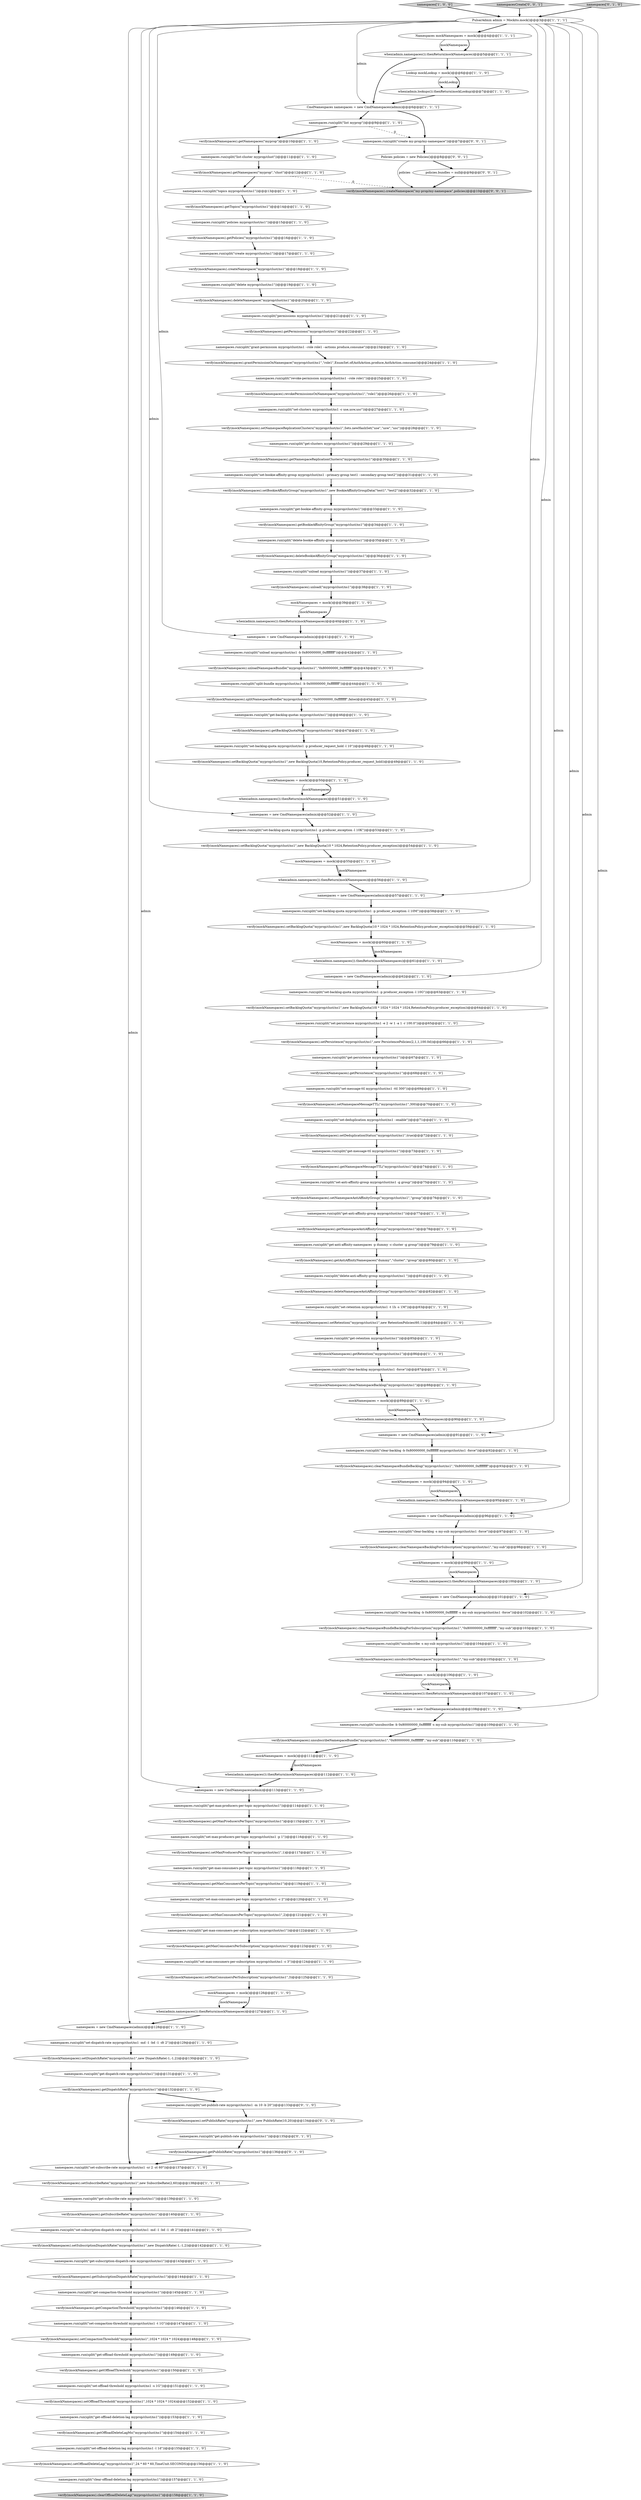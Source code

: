 digraph {
30 [style = filled, label = "verify(mockNamespaces).getTopics(\"myprop/clust/ns1\")@@@14@@@['1', '1', '0']", fillcolor = white, shape = ellipse image = "AAA0AAABBB1BBB"];
26 [style = filled, label = "namespaces.run(split(\"clear-offload-deletion-lag myprop/clust/ns1\"))@@@157@@@['1', '1', '0']", fillcolor = white, shape = ellipse image = "AAA0AAABBB1BBB"];
47 [style = filled, label = "namespaces = new CmdNamespaces(admin)@@@96@@@['1', '1', '0']", fillcolor = white, shape = ellipse image = "AAA0AAABBB1BBB"];
129 [style = filled, label = "namespaces.run(split(\"get-max-consumers-per-topic myprop/clust/ns1\"))@@@118@@@['1', '1', '0']", fillcolor = white, shape = ellipse image = "AAA0AAABBB1BBB"];
53 [style = filled, label = "mockNamespaces = mock()@@@94@@@['1', '1', '0']", fillcolor = white, shape = ellipse image = "AAA0AAABBB1BBB"];
92 [style = filled, label = "namespaces.run(split(\"policies myprop/clust/ns1\"))@@@15@@@['1', '1', '0']", fillcolor = white, shape = ellipse image = "AAA0AAABBB1BBB"];
88 [style = filled, label = "when(admin.namespaces()).thenReturn(mockNamespaces)@@@51@@@['1', '1', '0']", fillcolor = white, shape = ellipse image = "AAA0AAABBB1BBB"];
122 [style = filled, label = "namespaces.run(split(\"clear-backlog -s my-sub myprop/clust/ns1 -force\"))@@@97@@@['1', '1', '0']", fillcolor = white, shape = ellipse image = "AAA0AAABBB1BBB"];
84 [style = filled, label = "namespaces.run(split(\"get-backlog-quotas myprop/clust/ns1\"))@@@46@@@['1', '1', '0']", fillcolor = white, shape = ellipse image = "AAA0AAABBB1BBB"];
112 [style = filled, label = "namespaces.run(split(\"get-persistence myprop/clust/ns1\"))@@@67@@@['1', '1', '0']", fillcolor = white, shape = ellipse image = "AAA0AAABBB1BBB"];
0 [style = filled, label = "namespaces['1', '0', '0']", fillcolor = lightgray, shape = diamond image = "AAA0AAABBB1BBB"];
111 [style = filled, label = "verify(mockNamespaces).revokePermissionsOnNamespace(\"myprop/clust/ns1\",\"role1\")@@@26@@@['1', '1', '0']", fillcolor = white, shape = ellipse image = "AAA0AAABBB1BBB"];
137 [style = filled, label = "verify(mockNamespaces).setSubscribeRate(\"myprop/clust/ns1\",new SubscribeRate(2,60))@@@138@@@['1', '1', '0']", fillcolor = white, shape = ellipse image = "AAA0AAABBB1BBB"];
160 [style = filled, label = "namespaces.run(split(\"create my-prop/my-namespace\"))@@@7@@@['0', '0', '1']", fillcolor = white, shape = ellipse image = "AAA0AAABBB3BBB"];
128 [style = filled, label = "when(admin.namespaces()).thenReturn(mockNamespaces)@@@95@@@['1', '1', '0']", fillcolor = white, shape = ellipse image = "AAA0AAABBB1BBB"];
58 [style = filled, label = "verify(mockNamespaces).setDispatchRate(\"myprop/clust/ns1\",new DispatchRate(-1,-1,2))@@@130@@@['1', '1', '0']", fillcolor = white, shape = ellipse image = "AAA0AAABBB1BBB"];
89 [style = filled, label = "namespaces.run(split(\"unload myprop/clust/ns1 -b 0x80000000_0xffffffff\"))@@@42@@@['1', '1', '0']", fillcolor = white, shape = ellipse image = "AAA0AAABBB1BBB"];
153 [style = filled, label = "verify(mockNamespaces).setPublishRate(\"myprop/clust/ns1\",new PublishRate(10,20))@@@134@@@['0', '1', '0']", fillcolor = white, shape = ellipse image = "AAA1AAABBB2BBB"];
73 [style = filled, label = "verify(mockNamespaces).createNamespace(\"myprop/clust/ns1\")@@@18@@@['1', '1', '0']", fillcolor = white, shape = ellipse image = "AAA0AAABBB1BBB"];
154 [style = filled, label = "namespaces.run(split(\"get-publish-rate myprop/clust/ns1\"))@@@135@@@['0', '1', '0']", fillcolor = white, shape = ellipse image = "AAA1AAABBB2BBB"];
87 [style = filled, label = "verify(mockNamespaces).getNamespaceReplicationClusters(\"myprop/clust/ns1\")@@@30@@@['1', '1', '0']", fillcolor = white, shape = ellipse image = "AAA0AAABBB1BBB"];
41 [style = filled, label = "verify(mockNamespaces).setCompactionThreshold(\"myprop/clust/ns1\",1024 * 1024 * 1024)@@@148@@@['1', '1', '0']", fillcolor = white, shape = ellipse image = "AAA0AAABBB1BBB"];
46 [style = filled, label = "verify(mockNamespaces).getNamespaceMessageTTL(\"myprop/clust/ns1\")@@@74@@@['1', '1', '0']", fillcolor = white, shape = ellipse image = "AAA0AAABBB1BBB"];
67 [style = filled, label = "when(admin.namespaces()).thenReturn(mockNamespaces)@@@90@@@['1', '1', '0']", fillcolor = white, shape = ellipse image = "AAA0AAABBB1BBB"];
102 [style = filled, label = "verify(mockNamespaces).getNamespaceAntiAffinityGroup(\"myprop/clust/ns1\")@@@78@@@['1', '1', '0']", fillcolor = white, shape = ellipse image = "AAA0AAABBB1BBB"];
139 [style = filled, label = "namespaces.run(split(\"topics myprop/clust/ns1\"))@@@13@@@['1', '1', '0']", fillcolor = white, shape = ellipse image = "AAA0AAABBB1BBB"];
44 [style = filled, label = "verify(mockNamespaces).setBacklogQuota(\"myprop/clust/ns1\",new BacklogQuota(10 * 1024,RetentionPolicy.producer_exception))@@@54@@@['1', '1', '0']", fillcolor = white, shape = ellipse image = "AAA0AAABBB1BBB"];
15 [style = filled, label = "when(admin.lookups()).thenReturn(mockLookup)@@@7@@@['1', '1', '0']", fillcolor = white, shape = ellipse image = "AAA0AAABBB1BBB"];
59 [style = filled, label = "namespaces = new CmdNamespaces(admin)@@@52@@@['1', '1', '0']", fillcolor = white, shape = ellipse image = "AAA0AAABBB1BBB"];
94 [style = filled, label = "mockNamespaces = mock()@@@106@@@['1', '1', '0']", fillcolor = white, shape = ellipse image = "AAA0AAABBB1BBB"];
77 [style = filled, label = "mockNamespaces = mock()@@@89@@@['1', '1', '0']", fillcolor = white, shape = ellipse image = "AAA0AAABBB1BBB"];
152 [style = filled, label = "when(admin.namespaces()).thenReturn(mockNamespaces)@@@127@@@['1', '1', '0']", fillcolor = white, shape = ellipse image = "AAA0AAABBB1BBB"];
40 [style = filled, label = "namespaces.run(split(\"set-retention myprop/clust/ns1 -t 1h -s 1M\"))@@@83@@@['1', '1', '0']", fillcolor = white, shape = ellipse image = "AAA0AAABBB1BBB"];
2 [style = filled, label = "namespaces = new CmdNamespaces(admin)@@@101@@@['1', '1', '0']", fillcolor = white, shape = ellipse image = "AAA0AAABBB1BBB"];
145 [style = filled, label = "namespaces.run(split(\"unload myprop/clust/ns1\"))@@@37@@@['1', '1', '0']", fillcolor = white, shape = ellipse image = "AAA0AAABBB1BBB"];
69 [style = filled, label = "verify(mockNamespaces).unsubscribeNamespace(\"myprop/clust/ns1\",\"my-sub\")@@@105@@@['1', '1', '0']", fillcolor = white, shape = ellipse image = "AAA0AAABBB1BBB"];
52 [style = filled, label = "verify(mockNamespaces).getAntiAffinityNamespaces(\"dummy\",\"cluster\",\"group\")@@@80@@@['1', '1', '0']", fillcolor = white, shape = ellipse image = "AAA0AAABBB1BBB"];
99 [style = filled, label = "namespaces.run(split(\"get-anti-affinity-namespaces -p dummy -c cluster -g group\"))@@@79@@@['1', '1', '0']", fillcolor = white, shape = ellipse image = "AAA0AAABBB1BBB"];
133 [style = filled, label = "mockNamespaces = mock()@@@39@@@['1', '1', '0']", fillcolor = white, shape = ellipse image = "AAA0AAABBB1BBB"];
63 [style = filled, label = "verify(mockNamespaces).setBacklogQuota(\"myprop/clust/ns1\",new BacklogQuota(10,RetentionPolicy.producer_request_hold))@@@49@@@['1', '1', '0']", fillcolor = white, shape = ellipse image = "AAA0AAABBB1BBB"];
24 [style = filled, label = "verify(mockNamespaces).clearNamespaceBacklog(\"myprop/clust/ns1\")@@@88@@@['1', '1', '0']", fillcolor = white, shape = ellipse image = "AAA0AAABBB1BBB"];
136 [style = filled, label = "verify(mockNamespaces).grantPermissionOnNamespace(\"myprop/clust/ns1\",\"role1\",EnumSet.of(AuthAction.produce,AuthAction.consume))@@@24@@@['1', '1', '0']", fillcolor = white, shape = ellipse image = "AAA0AAABBB1BBB"];
50 [style = filled, label = "namespaces.run(split(\"set-subscribe-rate myprop/clust/ns1 -sr 2 -st 60\"))@@@137@@@['1', '1', '0']", fillcolor = white, shape = ellipse image = "AAA0AAABBB1BBB"];
96 [style = filled, label = "namespaces.run(split(\"get-message-ttl myprop/clust/ns1\"))@@@73@@@['1', '1', '0']", fillcolor = white, shape = ellipse image = "AAA0AAABBB1BBB"];
131 [style = filled, label = "verify(mockNamespaces).getMaxConsumersPerSubscription(\"myprop/clust/ns1\")@@@123@@@['1', '1', '0']", fillcolor = white, shape = ellipse image = "AAA0AAABBB1BBB"];
103 [style = filled, label = "namespaces = new CmdNamespaces(admin)@@@91@@@['1', '1', '0']", fillcolor = white, shape = ellipse image = "AAA0AAABBB1BBB"];
101 [style = filled, label = "verify(mockNamespaces).clearNamespaceBundleBacklog(\"myprop/clust/ns1\",\"0x80000000_0xffffffff\")@@@93@@@['1', '1', '0']", fillcolor = white, shape = ellipse image = "AAA0AAABBB1BBB"];
140 [style = filled, label = "verify(mockNamespaces).unsubscribeNamespaceBundle(\"myprop/clust/ns1\",\"0x80000000_0xffffffff\",\"my-sub\")@@@110@@@['1', '1', '0']", fillcolor = white, shape = ellipse image = "AAA0AAABBB1BBB"];
36 [style = filled, label = "Namespaces mockNamespaces = mock()@@@4@@@['1', '1', '1']", fillcolor = white, shape = ellipse image = "AAA0AAABBB1BBB"];
98 [style = filled, label = "namespaces.run(split(\"set-backlog-quota myprop/clust/ns1 -p producer_exception -l 10K\"))@@@53@@@['1', '1', '0']", fillcolor = white, shape = ellipse image = "AAA0AAABBB1BBB"];
62 [style = filled, label = "namespaces.run(split(\"get-max-consumers-per-subscription myprop/clust/ns1\"))@@@122@@@['1', '1', '0']", fillcolor = white, shape = ellipse image = "AAA0AAABBB1BBB"];
27 [style = filled, label = "namespaces.run(split(\"get-clusters myprop/clust/ns1\"))@@@29@@@['1', '1', '0']", fillcolor = white, shape = ellipse image = "AAA0AAABBB1BBB"];
76 [style = filled, label = "verify(mockNamespaces).getPermissions(\"myprop/clust/ns1\")@@@22@@@['1', '1', '0']", fillcolor = white, shape = ellipse image = "AAA0AAABBB1BBB"];
121 [style = filled, label = "verify(mockNamespaces).setNamespaceReplicationClusters(\"myprop/clust/ns1\",Sets.newHashSet(\"use\",\"usw\",\"usc\"))@@@28@@@['1', '1', '0']", fillcolor = white, shape = ellipse image = "AAA0AAABBB1BBB"];
33 [style = filled, label = "namespaces.run(split(\"delete myprop/clust/ns1\"))@@@19@@@['1', '1', '0']", fillcolor = white, shape = ellipse image = "AAA0AAABBB1BBB"];
10 [style = filled, label = "namespaces.run(split(\"set-backlog-quota myprop/clust/ns1 -p producer_exception -l 10M\"))@@@58@@@['1', '1', '0']", fillcolor = white, shape = ellipse image = "AAA0AAABBB1BBB"];
57 [style = filled, label = "verify(mockNamespaces).setMaxProducersPerTopic(\"myprop/clust/ns1\",1)@@@117@@@['1', '1', '0']", fillcolor = white, shape = ellipse image = "AAA0AAABBB1BBB"];
104 [style = filled, label = "verify(mockNamespaces).getNamespaces(\"myprop\")@@@10@@@['1', '1', '0']", fillcolor = white, shape = ellipse image = "AAA0AAABBB1BBB"];
8 [style = filled, label = "verify(mockNamespaces).setMaxConsumersPerTopic(\"myprop/clust/ns1\",2)@@@121@@@['1', '1', '0']", fillcolor = white, shape = ellipse image = "AAA0AAABBB1BBB"];
155 [style = filled, label = "namespaces.run(split(\"set-publish-rate myprop/clust/ns1 -m 10 -b 20\"))@@@133@@@['0', '1', '0']", fillcolor = white, shape = ellipse image = "AAA1AAABBB2BBB"];
45 [style = filled, label = "mockNamespaces = mock()@@@55@@@['1', '1', '0']", fillcolor = white, shape = ellipse image = "AAA0AAABBB1BBB"];
56 [style = filled, label = "namespaces.run(split(\"delete-anti-affinity-group myprop/clust/ns1 \"))@@@81@@@['1', '1', '0']", fillcolor = white, shape = ellipse image = "AAA0AAABBB1BBB"];
35 [style = filled, label = "namespaces = new CmdNamespaces(admin)@@@57@@@['1', '1', '0']", fillcolor = white, shape = ellipse image = "AAA0AAABBB1BBB"];
113 [style = filled, label = "namespaces.run(split(\"clear-backlog -b 0x80000000_0xffffffff -s my-sub myprop/clust/ns1 -force\"))@@@102@@@['1', '1', '0']", fillcolor = white, shape = ellipse image = "AAA0AAABBB1BBB"];
28 [style = filled, label = "namespaces.run(split(\"set-persistence myprop/clust/ns1 -e 2 -w 1 -a 1 -r 100.0\"))@@@65@@@['1', '1', '0']", fillcolor = white, shape = ellipse image = "AAA0AAABBB1BBB"];
4 [style = filled, label = "namespaces.run(split(\"revoke-permission myprop/clust/ns1 --role role1\"))@@@25@@@['1', '1', '0']", fillcolor = white, shape = ellipse image = "AAA0AAABBB1BBB"];
97 [style = filled, label = "namespaces.run(split(\"get-anti-affinity-group myprop/clust/ns1\"))@@@77@@@['1', '1', '0']", fillcolor = white, shape = ellipse image = "AAA0AAABBB1BBB"];
109 [style = filled, label = "verify(mockNamespaces).setSubscriptionDispatchRate(\"myprop/clust/ns1\",new DispatchRate(-1,-1,2))@@@142@@@['1', '1', '0']", fillcolor = white, shape = ellipse image = "AAA0AAABBB1BBB"];
120 [style = filled, label = "verify(mockNamespaces).deleteNamespace(\"myprop/clust/ns1\")@@@20@@@['1', '1', '0']", fillcolor = white, shape = ellipse image = "AAA0AAABBB1BBB"];
74 [style = filled, label = "verify(mockNamespaces).getBookieAffinityGroup(\"myprop/clust/ns1\")@@@34@@@['1', '1', '0']", fillcolor = white, shape = ellipse image = "AAA0AAABBB1BBB"];
125 [style = filled, label = "namespaces.run(split(\"set-bookie-affinity-group myprop/clust/ns1 --primary-group test1 --secondary-group test2\"))@@@31@@@['1', '1', '0']", fillcolor = white, shape = ellipse image = "AAA0AAABBB1BBB"];
161 [style = filled, label = "policies.bundles = null@@@9@@@['0', '0', '1']", fillcolor = white, shape = ellipse image = "AAA0AAABBB3BBB"];
22 [style = filled, label = "PulsarAdmin admin = Mockito.mock()@@@3@@@['1', '1', '1']", fillcolor = white, shape = ellipse image = "AAA0AAABBB1BBB"];
51 [style = filled, label = "when(admin.namespaces()).thenReturn(mockNamespaces)@@@61@@@['1', '1', '0']", fillcolor = white, shape = ellipse image = "AAA0AAABBB1BBB"];
29 [style = filled, label = "namespaces = new CmdNamespaces(admin)@@@128@@@['1', '1', '0']", fillcolor = white, shape = ellipse image = "AAA0AAABBB1BBB"];
79 [style = filled, label = "namespaces.run(split(\"unsubscribe -b 0x80000000_0xffffffff -s my-sub myprop/clust/ns1\"))@@@109@@@['1', '1', '0']", fillcolor = white, shape = ellipse image = "AAA0AAABBB1BBB"];
32 [style = filled, label = "when(admin.namespaces()).thenReturn(mockNamespaces)@@@100@@@['1', '1', '0']", fillcolor = white, shape = ellipse image = "AAA0AAABBB1BBB"];
126 [style = filled, label = "namespaces.run(split(\"set-backlog-quota myprop/clust/ns1 -p producer_request_hold -l 10\"))@@@48@@@['1', '1', '0']", fillcolor = white, shape = ellipse image = "AAA0AAABBB1BBB"];
5 [style = filled, label = "verify(mockNamespaces).setRetention(\"myprop/clust/ns1\",new RetentionPolicies(60,1))@@@84@@@['1', '1', '0']", fillcolor = white, shape = ellipse image = "AAA0AAABBB1BBB"];
6 [style = filled, label = "verify(mockNamespaces).getOffloadThreshold(\"myprop/clust/ns1\")@@@150@@@['1', '1', '0']", fillcolor = white, shape = ellipse image = "AAA0AAABBB1BBB"];
110 [style = filled, label = "verify(mockNamespaces).getSubscriptionDispatchRate(\"myprop/clust/ns1\")@@@144@@@['1', '1', '0']", fillcolor = white, shape = ellipse image = "AAA0AAABBB1BBB"];
21 [style = filled, label = "namespaces.run(split(\"set-offload-threshold myprop/clust/ns1 -s 1G\"))@@@151@@@['1', '1', '0']", fillcolor = white, shape = ellipse image = "AAA0AAABBB1BBB"];
91 [style = filled, label = "verify(mockNamespaces).setBacklogQuota(\"myprop/clust/ns1\",new BacklogQuota(10 * 1024 * 1024,RetentionPolicy.producer_exception))@@@59@@@['1', '1', '0']", fillcolor = white, shape = ellipse image = "AAA0AAABBB1BBB"];
48 [style = filled, label = "namespaces.run(split(\"grant-permission myprop/clust/ns1 --role role1 --actions produce,consume\"))@@@23@@@['1', '1', '0']", fillcolor = white, shape = ellipse image = "AAA0AAABBB1BBB"];
13 [style = filled, label = "verify(mockNamespaces).getMaxProducersPerTopic(\"myprop/clust/ns1\")@@@115@@@['1', '1', '0']", fillcolor = white, shape = ellipse image = "AAA0AAABBB1BBB"];
105 [style = filled, label = "verify(mockNamespaces).getOffloadDeleteLagMs(\"myprop/clust/ns1\")@@@154@@@['1', '1', '0']", fillcolor = white, shape = ellipse image = "AAA0AAABBB1BBB"];
12 [style = filled, label = "namespaces = new CmdNamespaces(admin)@@@113@@@['1', '1', '0']", fillcolor = white, shape = ellipse image = "AAA0AAABBB1BBB"];
37 [style = filled, label = "verify(mockNamespaces).deleteBookieAffinityGroup(\"myprop/clust/ns1\")@@@36@@@['1', '1', '0']", fillcolor = white, shape = ellipse image = "AAA0AAABBB1BBB"];
72 [style = filled, label = "when(admin.namespaces()).thenReturn(mockNamespaces)@@@5@@@['1', '1', '1']", fillcolor = white, shape = ellipse image = "AAA0AAABBB1BBB"];
151 [style = filled, label = "verify(mockNamespaces).getRetention(\"myprop/clust/ns1\")@@@86@@@['1', '1', '0']", fillcolor = white, shape = ellipse image = "AAA0AAABBB1BBB"];
149 [style = filled, label = "verify(mockNamespaces).clearNamespaceBacklogForSubscription(\"myprop/clust/ns1\",\"my-sub\")@@@98@@@['1', '1', '0']", fillcolor = white, shape = ellipse image = "AAA0AAABBB1BBB"];
127 [style = filled, label = "namespaces.run(split(\"set-clusters myprop/clust/ns1 -c use,usw,usc\"))@@@27@@@['1', '1', '0']", fillcolor = white, shape = ellipse image = "AAA0AAABBB1BBB"];
156 [style = filled, label = "verify(mockNamespaces).getPublishRate(\"myprop/clust/ns1\")@@@136@@@['0', '1', '0']", fillcolor = white, shape = ellipse image = "AAA1AAABBB2BBB"];
138 [style = filled, label = "namespaces.run(split(\"list-cluster myprop/clust\"))@@@11@@@['1', '1', '0']", fillcolor = white, shape = ellipse image = "AAA0AAABBB1BBB"];
60 [style = filled, label = "namespaces.run(split(\"get-max-producers-per-topic myprop/clust/ns1\"))@@@114@@@['1', '1', '0']", fillcolor = white, shape = ellipse image = "AAA0AAABBB1BBB"];
66 [style = filled, label = "verify(mockNamespaces).setBookieAffinityGroup(\"myprop/clust/ns1\",new BookieAffinityGroupData(\"test1\",\"test2\"))@@@32@@@['1', '1', '0']", fillcolor = white, shape = ellipse image = "AAA0AAABBB1BBB"];
11 [style = filled, label = "verify(mockNamespaces).setBacklogQuota(\"myprop/clust/ns1\",new BacklogQuota(10l * 1024 * 1024 * 1024,RetentionPolicy.producer_exception))@@@64@@@['1', '1', '0']", fillcolor = white, shape = ellipse image = "AAA0AAABBB1BBB"];
95 [style = filled, label = "mockNamespaces = mock()@@@50@@@['1', '1', '0']", fillcolor = white, shape = ellipse image = "AAA0AAABBB1BBB"];
81 [style = filled, label = "verify(mockNamespaces).setNamespaceMessageTTL(\"myprop/clust/ns1\",300)@@@70@@@['1', '1', '0']", fillcolor = white, shape = ellipse image = "AAA0AAABBB1BBB"];
119 [style = filled, label = "namespaces.run(split(\"set-backlog-quota myprop/clust/ns1 -p producer_exception -l 10G\"))@@@63@@@['1', '1', '0']", fillcolor = white, shape = ellipse image = "AAA0AAABBB1BBB"];
159 [style = filled, label = "Policies policies = new Policies()@@@8@@@['0', '0', '1']", fillcolor = white, shape = ellipse image = "AAA0AAABBB3BBB"];
162 [style = filled, label = "verify(mockNamespaces).createNamespace(\"my-prop/my-namespace\",policies)@@@10@@@['0', '0', '1']", fillcolor = lightgray, shape = ellipse image = "AAA0AAABBB3BBB"];
39 [style = filled, label = "verify(mockNamespaces).splitNamespaceBundle(\"myprop/clust/ns1\",\"0x00000000_0xffffffff\",false)@@@45@@@['1', '1', '0']", fillcolor = white, shape = ellipse image = "AAA0AAABBB1BBB"];
158 [style = filled, label = "namespacesCreate['0', '0', '1']", fillcolor = lightgray, shape = diamond image = "AAA0AAABBB3BBB"];
17 [style = filled, label = "namespaces = new CmdNamespaces(admin)@@@108@@@['1', '1', '0']", fillcolor = white, shape = ellipse image = "AAA0AAABBB1BBB"];
68 [style = filled, label = "namespaces.run(split(\"unsubscribe -s my-sub myprop/clust/ns1\"))@@@104@@@['1', '1', '0']", fillcolor = white, shape = ellipse image = "AAA0AAABBB1BBB"];
148 [style = filled, label = "namespaces.run(split(\"get-retention myprop/clust/ns1\"))@@@85@@@['1', '1', '0']", fillcolor = white, shape = ellipse image = "AAA0AAABBB1BBB"];
123 [style = filled, label = "namespaces.run(split(\"list myprop\"))@@@9@@@['1', '1', '0']", fillcolor = white, shape = ellipse image = "AAA0AAABBB1BBB"];
124 [style = filled, label = "namespaces.run(split(\"get-subscription-dispatch-rate myprop/clust/ns1\"))@@@143@@@['1', '1', '0']", fillcolor = white, shape = ellipse image = "AAA0AAABBB1BBB"];
20 [style = filled, label = "verify(mockNamespaces).setPersistence(\"myprop/clust/ns1\",new PersistencePolicies(2,1,1,100.0d))@@@66@@@['1', '1', '0']", fillcolor = white, shape = ellipse image = "AAA0AAABBB1BBB"];
146 [style = filled, label = "verify(mockNamespaces).unload(\"myprop/clust/ns1\")@@@38@@@['1', '1', '0']", fillcolor = white, shape = ellipse image = "AAA0AAABBB1BBB"];
86 [style = filled, label = "verify(mockNamespaces).getCompactionThreshold(\"myprop/clust/ns1\")@@@146@@@['1', '1', '0']", fillcolor = white, shape = ellipse image = "AAA0AAABBB1BBB"];
100 [style = filled, label = "verify(mockNamespaces).setNamespaceAntiAffinityGroup(\"myprop/clust/ns1\",\"group\")@@@76@@@['1', '1', '0']", fillcolor = white, shape = ellipse image = "AAA0AAABBB1BBB"];
25 [style = filled, label = "namespaces.run(split(\"get-compaction-threshold myprop/clust/ns1\"))@@@145@@@['1', '1', '0']", fillcolor = white, shape = ellipse image = "AAA0AAABBB1BBB"];
90 [style = filled, label = "verify(mockNamespaces).getPolicies(\"myprop/clust/ns1\")@@@16@@@['1', '1', '0']", fillcolor = white, shape = ellipse image = "AAA0AAABBB1BBB"];
117 [style = filled, label = "namespaces.run(split(\"split-bundle myprop/clust/ns1 -b 0x00000000_0xffffffff\"))@@@44@@@['1', '1', '0']", fillcolor = white, shape = ellipse image = "AAA0AAABBB1BBB"];
3 [style = filled, label = "namespaces.run(split(\"set-anti-affinity-group myprop/clust/ns1 -g group\"))@@@75@@@['1', '1', '0']", fillcolor = white, shape = ellipse image = "AAA0AAABBB1BBB"];
31 [style = filled, label = "verify(mockNamespaces).setOffloadThreshold(\"myprop/clust/ns1\",1024 * 1024 * 1024)@@@152@@@['1', '1', '0']", fillcolor = white, shape = ellipse image = "AAA0AAABBB1BBB"];
54 [style = filled, label = "verify(mockNamespaces).setMaxConsumersPerSubscription(\"myprop/clust/ns1\",3)@@@125@@@['1', '1', '0']", fillcolor = white, shape = ellipse image = "AAA0AAABBB1BBB"];
71 [style = filled, label = "verify(mockNamespaces).setDeduplicationStatus(\"myprop/clust/ns1\",true)@@@72@@@['1', '1', '0']", fillcolor = white, shape = ellipse image = "AAA0AAABBB1BBB"];
78 [style = filled, label = "verify(mockNamespaces).getDispatchRate(\"myprop/clust/ns1\")@@@132@@@['1', '1', '0']", fillcolor = white, shape = ellipse image = "AAA0AAABBB1BBB"];
23 [style = filled, label = "Lookup mockLookup = mock()@@@6@@@['1', '1', '0']", fillcolor = white, shape = ellipse image = "AAA0AAABBB1BBB"];
34 [style = filled, label = "CmdNamespaces namespaces = new CmdNamespaces(admin)@@@6@@@['1', '1', '1']", fillcolor = white, shape = ellipse image = "AAA0AAABBB1BBB"];
55 [style = filled, label = "namespaces = new CmdNamespaces(admin)@@@62@@@['1', '1', '0']", fillcolor = white, shape = ellipse image = "AAA0AAABBB1BBB"];
107 [style = filled, label = "mockNamespaces = mock()@@@111@@@['1', '1', '0']", fillcolor = white, shape = ellipse image = "AAA0AAABBB1BBB"];
61 [style = filled, label = "verify(mockNamespaces).getPersistence(\"myprop/clust/ns1\")@@@68@@@['1', '1', '0']", fillcolor = white, shape = ellipse image = "AAA0AAABBB1BBB"];
141 [style = filled, label = "namespaces.run(split(\"set-offload-deletion-lag myprop/clust/ns1 -l 1d\"))@@@155@@@['1', '1', '0']", fillcolor = white, shape = ellipse image = "AAA0AAABBB1BBB"];
143 [style = filled, label = "namespaces.run(split(\"get-offload-threshold myprop/clust/ns1\"))@@@149@@@['1', '1', '0']", fillcolor = white, shape = ellipse image = "AAA0AAABBB1BBB"];
118 [style = filled, label = "mockNamespaces = mock()@@@60@@@['1', '1', '0']", fillcolor = white, shape = ellipse image = "AAA0AAABBB1BBB"];
106 [style = filled, label = "when(admin.namespaces()).thenReturn(mockNamespaces)@@@112@@@['1', '1', '0']", fillcolor = white, shape = ellipse image = "AAA0AAABBB1BBB"];
49 [style = filled, label = "verify(mockNamespaces).unloadNamespaceBundle(\"myprop/clust/ns1\",\"0x80000000_0xffffffff\")@@@43@@@['1', '1', '0']", fillcolor = white, shape = ellipse image = "AAA0AAABBB1BBB"];
130 [style = filled, label = "namespaces.run(split(\"set-deduplication myprop/clust/ns1 --enable\"))@@@71@@@['1', '1', '0']", fillcolor = white, shape = ellipse image = "AAA0AAABBB1BBB"];
65 [style = filled, label = "mockNamespaces = mock()@@@126@@@['1', '1', '0']", fillcolor = white, shape = ellipse image = "AAA0AAABBB1BBB"];
9 [style = filled, label = "namespaces.run(split(\"get-bookie-affinity-group myprop/clust/ns1\"))@@@33@@@['1', '1', '0']", fillcolor = white, shape = ellipse image = "AAA0AAABBB1BBB"];
144 [style = filled, label = "namespaces.run(split(\"get-subscribe-rate myprop/clust/ns1\"))@@@139@@@['1', '1', '0']", fillcolor = white, shape = ellipse image = "AAA0AAABBB1BBB"];
16 [style = filled, label = "verify(mockNamespaces).getMaxConsumersPerTopic(\"myprop/clust/ns1\")@@@119@@@['1', '1', '0']", fillcolor = white, shape = ellipse image = "AAA0AAABBB1BBB"];
80 [style = filled, label = "verify(mockNamespaces).getNamespaces(\"myprop\",\"clust\")@@@12@@@['1', '1', '0']", fillcolor = white, shape = ellipse image = "AAA0AAABBB1BBB"];
18 [style = filled, label = "when(admin.namespaces()).thenReturn(mockNamespaces)@@@40@@@['1', '1', '0']", fillcolor = white, shape = ellipse image = "AAA0AAABBB1BBB"];
7 [style = filled, label = "namespaces.run(split(\"clear-backlog myprop/clust/ns1 -force\"))@@@87@@@['1', '1', '0']", fillcolor = white, shape = ellipse image = "AAA0AAABBB1BBB"];
134 [style = filled, label = "when(admin.namespaces()).thenReturn(mockNamespaces)@@@56@@@['1', '1', '0']", fillcolor = white, shape = ellipse image = "AAA0AAABBB1BBB"];
14 [style = filled, label = "verify(mockNamespaces).clearOffloadDeleteLag(\"myprop/clust/ns1\")@@@158@@@['1', '1', '0']", fillcolor = lightgray, shape = ellipse image = "AAA0AAABBB1BBB"];
85 [style = filled, label = "namespaces.run(split(\"set-message-ttl myprop/clust/ns1 -ttl 300\"))@@@69@@@['1', '1', '0']", fillcolor = white, shape = ellipse image = "AAA0AAABBB1BBB"];
114 [style = filled, label = "mockNamespaces = mock()@@@99@@@['1', '1', '0']", fillcolor = white, shape = ellipse image = "AAA0AAABBB1BBB"];
43 [style = filled, label = "namespaces.run(split(\"get-dispatch-rate myprop/clust/ns1\"))@@@131@@@['1', '1', '0']", fillcolor = white, shape = ellipse image = "AAA0AAABBB1BBB"];
82 [style = filled, label = "namespaces.run(split(\"delete-bookie-affinity-group myprop/clust/ns1\"))@@@35@@@['1', '1', '0']", fillcolor = white, shape = ellipse image = "AAA0AAABBB1BBB"];
70 [style = filled, label = "namespaces.run(split(\"set-max-producers-per-topic myprop/clust/ns1 -p 1\"))@@@116@@@['1', '1', '0']", fillcolor = white, shape = ellipse image = "AAA0AAABBB1BBB"];
83 [style = filled, label = "when(admin.namespaces()).thenReturn(mockNamespaces)@@@107@@@['1', '1', '0']", fillcolor = white, shape = ellipse image = "AAA0AAABBB1BBB"];
42 [style = filled, label = "namespaces.run(split(\"get-offload-deletion-lag myprop/clust/ns1\"))@@@153@@@['1', '1', '0']", fillcolor = white, shape = ellipse image = "AAA0AAABBB1BBB"];
93 [style = filled, label = "verify(mockNamespaces).clearNamespaceBundleBacklogForSubscription(\"myprop/clust/ns1\",\"0x80000000_0xffffffff\",\"my-sub\")@@@103@@@['1', '1', '0']", fillcolor = white, shape = ellipse image = "AAA0AAABBB1BBB"];
108 [style = filled, label = "namespaces.run(split(\"clear-backlog -b 0x80000000_0xffffffff myprop/clust/ns1 -force\"))@@@92@@@['1', '1', '0']", fillcolor = white, shape = ellipse image = "AAA0AAABBB1BBB"];
135 [style = filled, label = "verify(mockNamespaces).getSubscribeRate(\"myprop/clust/ns1\")@@@140@@@['1', '1', '0']", fillcolor = white, shape = ellipse image = "AAA0AAABBB1BBB"];
116 [style = filled, label = "verify(mockNamespaces).setOffloadDeleteLag(\"myprop/clust/ns1\",24 * 60 * 60,TimeUnit.SECONDS)@@@156@@@['1', '1', '0']", fillcolor = white, shape = ellipse image = "AAA0AAABBB1BBB"];
147 [style = filled, label = "verify(mockNamespaces).deleteNamespaceAntiAffinityGroup(\"myprop/clust/ns1\")@@@82@@@['1', '1', '0']", fillcolor = white, shape = ellipse image = "AAA0AAABBB1BBB"];
157 [style = filled, label = "namespaces['0', '1', '0']", fillcolor = lightgray, shape = diamond image = "AAA0AAABBB2BBB"];
142 [style = filled, label = "namespaces = new CmdNamespaces(admin)@@@41@@@['1', '1', '0']", fillcolor = white, shape = ellipse image = "AAA0AAABBB1BBB"];
64 [style = filled, label = "namespaces.run(split(\"set-max-consumers-per-subscription myprop/clust/ns1 -c 3\"))@@@124@@@['1', '1', '0']", fillcolor = white, shape = ellipse image = "AAA0AAABBB1BBB"];
150 [style = filled, label = "namespaces.run(split(\"create myprop/clust/ns1\"))@@@17@@@['1', '1', '0']", fillcolor = white, shape = ellipse image = "AAA0AAABBB1BBB"];
1 [style = filled, label = "namespaces.run(split(\"set-compaction-threshold myprop/clust/ns1 -t 1G\"))@@@147@@@['1', '1', '0']", fillcolor = white, shape = ellipse image = "AAA0AAABBB1BBB"];
38 [style = filled, label = "namespaces.run(split(\"set-subscription-dispatch-rate myprop/clust/ns1 -md -1 -bd -1 -dt 2\"))@@@141@@@['1', '1', '0']", fillcolor = white, shape = ellipse image = "AAA0AAABBB1BBB"];
132 [style = filled, label = "namespaces.run(split(\"permissions myprop/clust/ns1\"))@@@21@@@['1', '1', '0']", fillcolor = white, shape = ellipse image = "AAA0AAABBB1BBB"];
75 [style = filled, label = "namespaces.run(split(\"set-max-consumers-per-topic myprop/clust/ns1 -c 2\"))@@@120@@@['1', '1', '0']", fillcolor = white, shape = ellipse image = "AAA0AAABBB1BBB"];
19 [style = filled, label = "verify(mockNamespaces).getBacklogQuotaMap(\"myprop/clust/ns1\")@@@47@@@['1', '1', '0']", fillcolor = white, shape = ellipse image = "AAA0AAABBB1BBB"];
115 [style = filled, label = "namespaces.run(split(\"set-dispatch-rate myprop/clust/ns1 -md -1 -bd -1 -dt 2\"))@@@129@@@['1', '1', '0']", fillcolor = white, shape = ellipse image = "AAA0AAABBB1BBB"];
158->22 [style = bold, label=""];
5->148 [style = bold, label=""];
36->72 [style = bold, label=""];
30->92 [style = bold, label=""];
114->32 [style = bold, label=""];
7->24 [style = bold, label=""];
52->56 [style = bold, label=""];
45->134 [style = solid, label="mockNamespaces"];
17->79 [style = bold, label=""];
153->154 [style = bold, label=""];
60->13 [style = bold, label=""];
45->134 [style = bold, label=""];
94->83 [style = solid, label="mockNamespaces"];
50->137 [style = bold, label=""];
74->82 [style = bold, label=""];
84->19 [style = bold, label=""];
152->29 [style = bold, label=""];
139->30 [style = bold, label=""];
8->62 [style = bold, label=""];
58->43 [style = bold, label=""];
97->102 [style = bold, label=""];
92->90 [style = bold, label=""];
133->18 [style = bold, label=""];
6->21 [style = bold, label=""];
103->108 [style = bold, label=""];
134->35 [style = bold, label=""];
121->27 [style = bold, label=""];
3->100 [style = bold, label=""];
24->77 [style = bold, label=""];
47->122 [style = bold, label=""];
131->64 [style = bold, label=""];
98->44 [style = bold, label=""];
143->6 [style = bold, label=""];
49->117 [style = bold, label=""];
148->151 [style = bold, label=""];
61->85 [style = bold, label=""];
161->162 [style = bold, label=""];
15->34 [style = bold, label=""];
110->25 [style = bold, label=""];
105->141 [style = bold, label=""];
82->37 [style = bold, label=""];
59->98 [style = bold, label=""];
79->140 [style = bold, label=""];
123->160 [style = dashed, label="0"];
112->61 [style = bold, label=""];
62->131 [style = bold, label=""];
126->63 [style = bold, label=""];
155->153 [style = bold, label=""];
88->59 [style = bold, label=""];
48->136 [style = bold, label=""];
138->80 [style = bold, label=""];
18->142 [style = bold, label=""];
57->129 [style = bold, label=""];
80->139 [style = bold, label=""];
117->39 [style = bold, label=""];
101->53 [style = bold, label=""];
22->34 [style = solid, label="admin"];
22->47 [style = solid, label="admin"];
140->107 [style = bold, label=""];
108->101 [style = bold, label=""];
72->23 [style = bold, label=""];
159->161 [style = bold, label=""];
136->4 [style = bold, label=""];
55->119 [style = bold, label=""];
0->22 [style = bold, label=""];
64->54 [style = bold, label=""];
22->59 [style = solid, label="admin"];
22->142 [style = solid, label="admin"];
22->103 [style = solid, label="admin"];
120->132 [style = bold, label=""];
107->106 [style = bold, label=""];
151->7 [style = bold, label=""];
129->16 [style = bold, label=""];
13->70 [style = bold, label=""];
65->152 [style = solid, label="mockNamespaces"];
36->72 [style = solid, label="mockNamespaces"];
87->125 [style = bold, label=""];
102->99 [style = bold, label=""];
22->17 [style = solid, label="admin"];
122->149 [style = bold, label=""];
32->2 [style = bold, label=""];
77->67 [style = bold, label=""];
95->88 [style = solid, label="mockNamespaces"];
91->118 [style = bold, label=""];
22->36 [style = bold, label=""];
53->128 [style = solid, label="mockNamespaces"];
100->97 [style = bold, label=""];
130->71 [style = bold, label=""];
65->152 [style = bold, label=""];
22->12 [style = solid, label="admin"];
20->112 [style = bold, label=""];
73->33 [style = bold, label=""];
11->28 [style = bold, label=""];
9->74 [style = bold, label=""];
67->103 [style = bold, label=""];
56->147 [style = bold, label=""];
128->47 [style = bold, label=""];
95->88 [style = bold, label=""];
75->8 [style = bold, label=""];
38->109 [style = bold, label=""];
78->50 [style = bold, label=""];
96->46 [style = bold, label=""];
40->5 [style = bold, label=""];
19->126 [style = bold, label=""];
23->15 [style = bold, label=""];
71->96 [style = bold, label=""];
156->50 [style = bold, label=""];
68->69 [style = bold, label=""];
33->120 [style = bold, label=""];
106->12 [style = bold, label=""];
28->20 [style = bold, label=""];
124->110 [style = bold, label=""];
144->135 [style = bold, label=""];
4->111 [style = bold, label=""];
157->22 [style = bold, label=""];
42->105 [style = bold, label=""];
72->34 [style = bold, label=""];
35->10 [style = bold, label=""];
26->14 [style = bold, label=""];
149->114 [style = bold, label=""];
125->66 [style = bold, label=""];
107->106 [style = solid, label="mockNamespaces"];
160->159 [style = bold, label=""];
43->78 [style = bold, label=""];
10->91 [style = bold, label=""];
85->81 [style = bold, label=""];
133->18 [style = solid, label="mockNamespaces"];
34->160 [style = bold, label=""];
54->65 [style = bold, label=""];
76->48 [style = bold, label=""];
159->162 [style = solid, label="policies"];
150->73 [style = bold, label=""];
34->123 [style = bold, label=""];
116->26 [style = bold, label=""];
83->17 [style = bold, label=""];
66->9 [style = bold, label=""];
51->55 [style = bold, label=""];
94->83 [style = bold, label=""];
99->52 [style = bold, label=""];
154->156 [style = bold, label=""];
81->130 [style = bold, label=""];
12->60 [style = bold, label=""];
132->76 [style = bold, label=""];
46->3 [style = bold, label=""];
142->89 [style = bold, label=""];
109->124 [style = bold, label=""];
23->15 [style = solid, label="mockLookup"];
80->162 [style = dashed, label="0"];
146->133 [style = bold, label=""];
22->55 [style = solid, label="admin"];
53->128 [style = bold, label=""];
70->57 [style = bold, label=""];
27->87 [style = bold, label=""];
86->1 [style = bold, label=""];
69->94 [style = bold, label=""];
44->45 [style = bold, label=""];
104->138 [style = bold, label=""];
135->38 [style = bold, label=""];
29->115 [style = bold, label=""];
118->51 [style = solid, label="mockNamespaces"];
39->84 [style = bold, label=""];
25->86 [style = bold, label=""];
141->116 [style = bold, label=""];
147->40 [style = bold, label=""];
22->2 [style = solid, label="admin"];
1->41 [style = bold, label=""];
115->58 [style = bold, label=""];
37->145 [style = bold, label=""];
93->68 [style = bold, label=""];
90->150 [style = bold, label=""];
145->146 [style = bold, label=""];
119->11 [style = bold, label=""];
31->42 [style = bold, label=""];
22->29 [style = solid, label="admin"];
111->127 [style = bold, label=""];
78->155 [style = bold, label=""];
41->143 [style = bold, label=""];
22->35 [style = solid, label="admin"];
118->51 [style = bold, label=""];
113->93 [style = bold, label=""];
77->67 [style = solid, label="mockNamespaces"];
89->49 [style = bold, label=""];
137->144 [style = bold, label=""];
123->104 [style = bold, label=""];
16->75 [style = bold, label=""];
2->113 [style = bold, label=""];
63->95 [style = bold, label=""];
21->31 [style = bold, label=""];
127->121 [style = bold, label=""];
114->32 [style = solid, label="mockNamespaces"];
}
